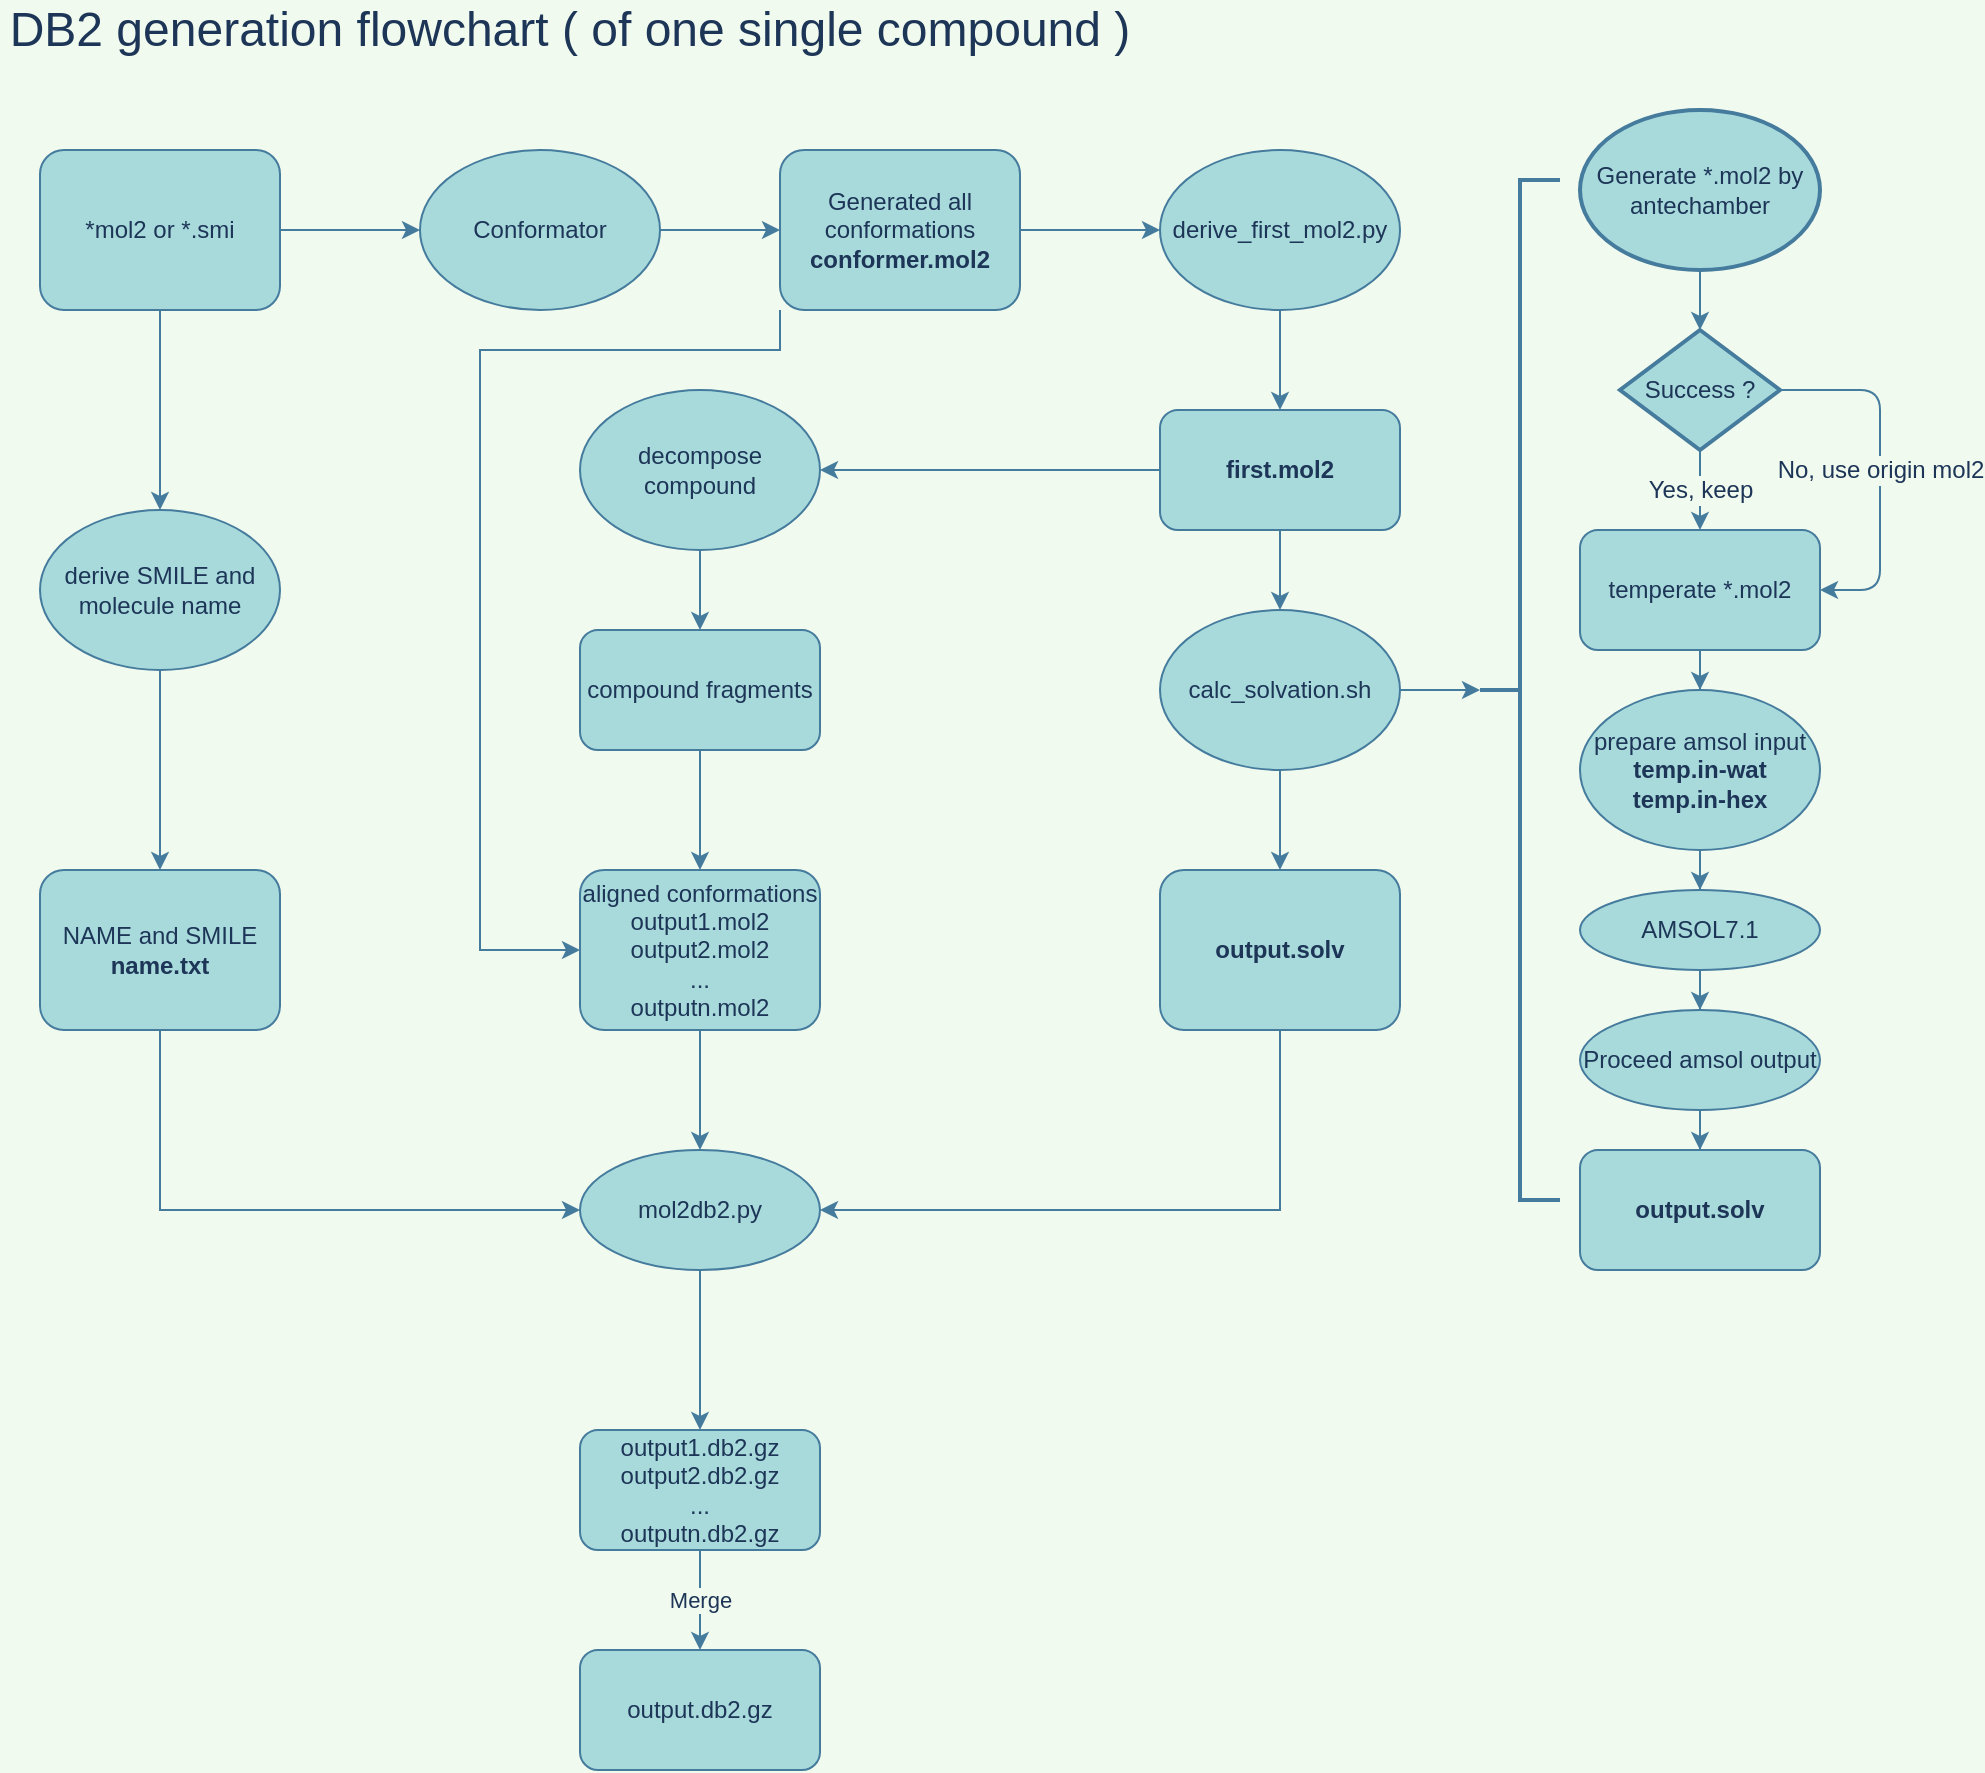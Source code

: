 <mxfile version="14.1.1" type="github"><diagram id="tfsNLwsy0pg1aoAUzcgO" name="Page-1"><mxGraphModel dx="946" dy="1792" grid="1" gridSize="10" guides="1" tooltips="1" connect="1" arrows="1" fold="1" page="1" pageScale="1" pageWidth="827" pageHeight="1169" background="#F1FAEE" math="0" shadow="0"><root><mxCell id="0"/><mxCell id="1" parent="0"/><mxCell id="lkHrSH6OZ9fSiOqZOIsg-9" value="" style="edgeStyle=orthogonalEdgeStyle;rounded=0;orthogonalLoop=1;jettySize=auto;html=1;fontSize=24;strokeColor=#457B9D;fontColor=#1D3557;labelBackgroundColor=#F1FAEE;" edge="1" parent="1" source="lkHrSH6OZ9fSiOqZOIsg-1" target="lkHrSH6OZ9fSiOqZOIsg-8"><mxGeometry relative="1" as="geometry"/></mxCell><mxCell id="lkHrSH6OZ9fSiOqZOIsg-16" value="" style="edgeStyle=orthogonalEdgeStyle;rounded=0;orthogonalLoop=1;jettySize=auto;html=1;fontSize=24;strokeColor=#457B9D;fontColor=#1D3557;labelBackgroundColor=#F1FAEE;" edge="1" parent="1" source="lkHrSH6OZ9fSiOqZOIsg-1" target="lkHrSH6OZ9fSiOqZOIsg-15"><mxGeometry relative="1" as="geometry"/></mxCell><mxCell id="lkHrSH6OZ9fSiOqZOIsg-1" value="*mol2 or *.smi" style="rounded=1;whiteSpace=wrap;html=1;fillColor=#A8DADC;strokeColor=#457B9D;fontColor=#1D3557;" vertex="1" parent="1"><mxGeometry x="160" width="120" height="80" as="geometry"/></mxCell><mxCell id="lkHrSH6OZ9fSiOqZOIsg-2" value="DB2 generation flowchart ( of one single compound )" style="text;html=1;strokeColor=none;fillColor=none;align=center;verticalAlign=middle;whiteSpace=wrap;rounded=0;fontSize=24;fontColor=#1D3557;" vertex="1" parent="1"><mxGeometry x="140" y="-70" width="570" height="20" as="geometry"/></mxCell><mxCell id="lkHrSH6OZ9fSiOqZOIsg-12" value="" style="edgeStyle=orthogonalEdgeStyle;rounded=0;orthogonalLoop=1;jettySize=auto;html=1;fontSize=24;strokeColor=#457B9D;fontColor=#1D3557;labelBackgroundColor=#F1FAEE;" edge="1" parent="1" source="lkHrSH6OZ9fSiOqZOIsg-3" target="lkHrSH6OZ9fSiOqZOIsg-11"><mxGeometry relative="1" as="geometry"/></mxCell><mxCell id="lkHrSH6OZ9fSiOqZOIsg-53" style="edgeStyle=orthogonalEdgeStyle;rounded=0;orthogonalLoop=1;jettySize=auto;html=1;exitX=0;exitY=1;exitDx=0;exitDy=0;fontSize=12;entryX=0;entryY=0.5;entryDx=0;entryDy=0;strokeColor=#457B9D;fontColor=#1D3557;labelBackgroundColor=#F1FAEE;" edge="1" parent="1" source="lkHrSH6OZ9fSiOqZOIsg-3" target="lkHrSH6OZ9fSiOqZOIsg-54"><mxGeometry relative="1" as="geometry"><mxPoint x="530" y="350" as="targetPoint"/><Array as="points"><mxPoint x="530" y="100"/><mxPoint x="380" y="100"/><mxPoint x="380" y="400"/></Array></mxGeometry></mxCell><mxCell id="lkHrSH6OZ9fSiOqZOIsg-3" value="Generated all conformations&lt;br&gt;&lt;b&gt;conformer.mol2&lt;/b&gt;" style="rounded=1;whiteSpace=wrap;html=1;fillColor=#A8DADC;strokeColor=#457B9D;fontColor=#1D3557;" vertex="1" parent="1"><mxGeometry x="530" width="120" height="80" as="geometry"/></mxCell><mxCell id="lkHrSH6OZ9fSiOqZOIsg-10" style="edgeStyle=orthogonalEdgeStyle;rounded=0;orthogonalLoop=1;jettySize=auto;html=1;exitX=1;exitY=0.5;exitDx=0;exitDy=0;entryX=0;entryY=0.5;entryDx=0;entryDy=0;fontSize=24;strokeColor=#457B9D;fontColor=#1D3557;labelBackgroundColor=#F1FAEE;" edge="1" parent="1" source="lkHrSH6OZ9fSiOqZOIsg-8" target="lkHrSH6OZ9fSiOqZOIsg-3"><mxGeometry relative="1" as="geometry"/></mxCell><mxCell id="lkHrSH6OZ9fSiOqZOIsg-8" value="Conformator" style="ellipse;whiteSpace=wrap;html=1;rounded=1;fillColor=#A8DADC;strokeColor=#457B9D;fontColor=#1D3557;" vertex="1" parent="1"><mxGeometry x="350" width="120" height="80" as="geometry"/></mxCell><mxCell id="lkHrSH6OZ9fSiOqZOIsg-14" value="" style="edgeStyle=orthogonalEdgeStyle;rounded=0;orthogonalLoop=1;jettySize=auto;html=1;fontSize=24;strokeColor=#457B9D;fontColor=#1D3557;labelBackgroundColor=#F1FAEE;" edge="1" parent="1" source="lkHrSH6OZ9fSiOqZOIsg-11" target="lkHrSH6OZ9fSiOqZOIsg-13"><mxGeometry relative="1" as="geometry"/></mxCell><mxCell id="lkHrSH6OZ9fSiOqZOIsg-11" value="&lt;span&gt;derive_first_mol2.py&lt;/span&gt;" style="ellipse;whiteSpace=wrap;html=1;rounded=1;fillColor=#A8DADC;strokeColor=#457B9D;fontColor=#1D3557;" vertex="1" parent="1"><mxGeometry x="720" width="120" height="80" as="geometry"/></mxCell><mxCell id="lkHrSH6OZ9fSiOqZOIsg-20" value="" style="edgeStyle=orthogonalEdgeStyle;rounded=0;orthogonalLoop=1;jettySize=auto;html=1;fontSize=24;strokeColor=#457B9D;fontColor=#1D3557;labelBackgroundColor=#F1FAEE;" edge="1" parent="1" source="lkHrSH6OZ9fSiOqZOIsg-13" target="lkHrSH6OZ9fSiOqZOIsg-19"><mxGeometry relative="1" as="geometry"/></mxCell><mxCell id="lkHrSH6OZ9fSiOqZOIsg-50" style="edgeStyle=orthogonalEdgeStyle;rounded=0;orthogonalLoop=1;jettySize=auto;html=1;exitX=0;exitY=0.5;exitDx=0;exitDy=0;entryX=1;entryY=0.5;entryDx=0;entryDy=0;fontSize=12;strokeColor=#457B9D;fontColor=#1D3557;labelBackgroundColor=#F1FAEE;" edge="1" parent="1" source="lkHrSH6OZ9fSiOqZOIsg-13" target="lkHrSH6OZ9fSiOqZOIsg-48"><mxGeometry relative="1" as="geometry"/></mxCell><mxCell id="lkHrSH6OZ9fSiOqZOIsg-13" value="&lt;b&gt;first.mol2&lt;/b&gt;" style="whiteSpace=wrap;html=1;rounded=1;fillColor=#A8DADC;strokeColor=#457B9D;fontColor=#1D3557;" vertex="1" parent="1"><mxGeometry x="720" y="130" width="120" height="60" as="geometry"/></mxCell><mxCell id="lkHrSH6OZ9fSiOqZOIsg-18" value="" style="edgeStyle=orthogonalEdgeStyle;rounded=0;orthogonalLoop=1;jettySize=auto;html=1;fontSize=24;strokeColor=#457B9D;fontColor=#1D3557;labelBackgroundColor=#F1FAEE;" edge="1" parent="1" source="lkHrSH6OZ9fSiOqZOIsg-15" target="lkHrSH6OZ9fSiOqZOIsg-17"><mxGeometry relative="1" as="geometry"/></mxCell><mxCell id="lkHrSH6OZ9fSiOqZOIsg-15" value="derive SMILE and molecule name" style="ellipse;whiteSpace=wrap;html=1;rounded=1;fillColor=#A8DADC;strokeColor=#457B9D;fontColor=#1D3557;" vertex="1" parent="1"><mxGeometry x="160" y="180" width="120" height="80" as="geometry"/></mxCell><mxCell id="lkHrSH6OZ9fSiOqZOIsg-58" style="edgeStyle=orthogonalEdgeStyle;rounded=0;orthogonalLoop=1;jettySize=auto;html=1;exitX=0.5;exitY=1;exitDx=0;exitDy=0;entryX=0;entryY=0.5;entryDx=0;entryDy=0;fontSize=12;strokeColor=#457B9D;fontColor=#1D3557;labelBackgroundColor=#F1FAEE;" edge="1" parent="1" source="lkHrSH6OZ9fSiOqZOIsg-17" target="lkHrSH6OZ9fSiOqZOIsg-56"><mxGeometry relative="1" as="geometry"/></mxCell><mxCell id="lkHrSH6OZ9fSiOqZOIsg-17" value="NAME and SMILE&lt;br&gt;&lt;b&gt;name.txt&lt;/b&gt;" style="rounded=1;whiteSpace=wrap;html=1;rounded=1;fillColor=#A8DADC;strokeColor=#457B9D;fontColor=#1D3557;" vertex="1" parent="1"><mxGeometry x="160" y="360" width="120" height="80" as="geometry"/></mxCell><mxCell id="lkHrSH6OZ9fSiOqZOIsg-44" value="" style="edgeStyle=orthogonalEdgeStyle;rounded=0;orthogonalLoop=1;jettySize=auto;html=1;fontSize=12;strokeColor=#457B9D;fontColor=#1D3557;labelBackgroundColor=#F1FAEE;" edge="1" parent="1" source="lkHrSH6OZ9fSiOqZOIsg-19" target="lkHrSH6OZ9fSiOqZOIsg-43"><mxGeometry relative="1" as="geometry"/></mxCell><mxCell id="lkHrSH6OZ9fSiOqZOIsg-66" style="edgeStyle=orthogonalEdgeStyle;rounded=0;orthogonalLoop=1;jettySize=auto;html=1;exitX=1;exitY=0.5;exitDx=0;exitDy=0;entryX=0;entryY=0.5;entryDx=0;entryDy=0;entryPerimeter=0;fontSize=12;strokeColor=#457B9D;fontColor=#1D3557;labelBackgroundColor=#F1FAEE;" edge="1" parent="1" source="lkHrSH6OZ9fSiOqZOIsg-19" target="lkHrSH6OZ9fSiOqZOIsg-21"><mxGeometry relative="1" as="geometry"/></mxCell><mxCell id="lkHrSH6OZ9fSiOqZOIsg-19" value="calc_solvation.sh" style="ellipse;whiteSpace=wrap;html=1;rounded=1;fillColor=#A8DADC;strokeColor=#457B9D;fontColor=#1D3557;" vertex="1" parent="1"><mxGeometry x="720" y="230" width="120" height="80" as="geometry"/></mxCell><mxCell id="lkHrSH6OZ9fSiOqZOIsg-21" value="" style="strokeWidth=2;html=1;shape=mxgraph.flowchart.annotation_2;align=left;labelPosition=right;pointerEvents=1;fontSize=24;fillColor=#A8DADC;strokeColor=#457B9D;fontColor=#1D3557;" vertex="1" parent="1"><mxGeometry x="880" y="15" width="40" height="510" as="geometry"/></mxCell><mxCell id="lkHrSH6OZ9fSiOqZOIsg-27" value="" style="edgeStyle=orthogonalEdgeStyle;rounded=0;orthogonalLoop=1;jettySize=auto;html=1;fontSize=12;strokeColor=#457B9D;fontColor=#1D3557;labelBackgroundColor=#F1FAEE;" edge="1" parent="1" source="lkHrSH6OZ9fSiOqZOIsg-23" target="lkHrSH6OZ9fSiOqZOIsg-26"><mxGeometry relative="1" as="geometry"/></mxCell><mxCell id="lkHrSH6OZ9fSiOqZOIsg-23" value="Generate *.mol2 by antechamber" style="ellipse;whiteSpace=wrap;html=1;fontSize=12;align=center;strokeWidth=2;fillColor=#A8DADC;strokeColor=#457B9D;fontColor=#1D3557;" vertex="1" parent="1"><mxGeometry x="930" y="-20" width="120" height="80" as="geometry"/></mxCell><mxCell id="lkHrSH6OZ9fSiOqZOIsg-26" value="Success ?" style="rhombus;whiteSpace=wrap;html=1;align=center;strokeWidth=2;fillColor=#A8DADC;strokeColor=#457B9D;fontColor=#1D3557;" vertex="1" parent="1"><mxGeometry x="950" y="90" width="80" height="60" as="geometry"/></mxCell><mxCell id="lkHrSH6OZ9fSiOqZOIsg-28" value="Yes, keep" style="endArrow=classic;html=1;fontSize=12;exitX=0.5;exitY=1;exitDx=0;exitDy=0;strokeColor=#457B9D;fontColor=#1D3557;labelBackgroundColor=#F1FAEE;" edge="1" parent="1" source="lkHrSH6OZ9fSiOqZOIsg-26" target="lkHrSH6OZ9fSiOqZOIsg-32"><mxGeometry relative="1" as="geometry"><mxPoint x="810" y="500" as="sourcePoint"/><mxPoint x="980" y="440" as="targetPoint"/></mxGeometry></mxCell><mxCell id="lkHrSH6OZ9fSiOqZOIsg-31" value="No, use origin mol2" style="endArrow=classic;html=1;fontSize=12;exitX=1;exitY=0.5;exitDx=0;exitDy=0;entryX=1;entryY=0.5;entryDx=0;entryDy=0;strokeColor=#457B9D;fontColor=#1D3557;labelBackgroundColor=#F1FAEE;" edge="1" parent="1" source="lkHrSH6OZ9fSiOqZOIsg-26" target="lkHrSH6OZ9fSiOqZOIsg-32"><mxGeometry width="50" height="50" relative="1" as="geometry"><mxPoint x="830" y="340" as="sourcePoint"/><mxPoint x="1030" y="490" as="targetPoint"/><Array as="points"><mxPoint x="1080" y="120"/><mxPoint x="1080" y="220"/></Array><mxPoint as="offset"/></mxGeometry></mxCell><mxCell id="lkHrSH6OZ9fSiOqZOIsg-34" value="" style="edgeStyle=orthogonalEdgeStyle;rounded=0;orthogonalLoop=1;jettySize=auto;html=1;fontSize=12;strokeColor=#457B9D;fontColor=#1D3557;labelBackgroundColor=#F1FAEE;" edge="1" parent="1" source="lkHrSH6OZ9fSiOqZOIsg-32" target="lkHrSH6OZ9fSiOqZOIsg-33"><mxGeometry relative="1" as="geometry"/></mxCell><mxCell id="lkHrSH6OZ9fSiOqZOIsg-32" value="temperate *.mol2" style="rounded=1;whiteSpace=wrap;html=1;fillColor=#A8DADC;strokeColor=#457B9D;fontColor=#1D3557;" vertex="1" parent="1"><mxGeometry x="930" y="190" width="120" height="60" as="geometry"/></mxCell><mxCell id="lkHrSH6OZ9fSiOqZOIsg-36" value="" style="edgeStyle=orthogonalEdgeStyle;rounded=0;orthogonalLoop=1;jettySize=auto;html=1;fontSize=12;strokeColor=#457B9D;fontColor=#1D3557;labelBackgroundColor=#F1FAEE;" edge="1" parent="1" source="lkHrSH6OZ9fSiOqZOIsg-33" target="lkHrSH6OZ9fSiOqZOIsg-35"><mxGeometry relative="1" as="geometry"/></mxCell><mxCell id="lkHrSH6OZ9fSiOqZOIsg-33" value="prepare amsol input&lt;br&gt;&lt;b&gt;temp.in-wat&lt;br&gt;temp.in-hex&lt;/b&gt;" style="ellipse;whiteSpace=wrap;html=1;rounded=1;fillColor=#A8DADC;strokeColor=#457B9D;fontColor=#1D3557;" vertex="1" parent="1"><mxGeometry x="930" y="270" width="120" height="80" as="geometry"/></mxCell><mxCell id="lkHrSH6OZ9fSiOqZOIsg-38" value="" style="edgeStyle=orthogonalEdgeStyle;rounded=0;orthogonalLoop=1;jettySize=auto;html=1;fontSize=12;entryX=0.5;entryY=0;entryDx=0;entryDy=0;strokeColor=#457B9D;fontColor=#1D3557;labelBackgroundColor=#F1FAEE;" edge="1" parent="1" source="lkHrSH6OZ9fSiOqZOIsg-35" target="lkHrSH6OZ9fSiOqZOIsg-39"><mxGeometry relative="1" as="geometry"><mxPoint x="990" y="430" as="targetPoint"/></mxGeometry></mxCell><mxCell id="lkHrSH6OZ9fSiOqZOIsg-35" value="AMSOL7.1" style="ellipse;whiteSpace=wrap;html=1;rounded=1;fillColor=#A8DADC;strokeColor=#457B9D;fontColor=#1D3557;" vertex="1" parent="1"><mxGeometry x="930" y="370" width="120" height="40" as="geometry"/></mxCell><mxCell id="lkHrSH6OZ9fSiOqZOIsg-42" value="" style="edgeStyle=orthogonalEdgeStyle;rounded=0;orthogonalLoop=1;jettySize=auto;html=1;fontSize=12;strokeColor=#457B9D;fontColor=#1D3557;labelBackgroundColor=#F1FAEE;" edge="1" parent="1" source="lkHrSH6OZ9fSiOqZOIsg-39" target="lkHrSH6OZ9fSiOqZOIsg-41"><mxGeometry relative="1" as="geometry"/></mxCell><mxCell id="lkHrSH6OZ9fSiOqZOIsg-39" value="Proceed amsol output" style="ellipse;whiteSpace=wrap;html=1;rounded=1;fillColor=#A8DADC;strokeColor=#457B9D;fontColor=#1D3557;" vertex="1" parent="1"><mxGeometry x="930" y="430" width="120" height="50" as="geometry"/></mxCell><mxCell id="lkHrSH6OZ9fSiOqZOIsg-41" value="&lt;b&gt;output.solv&lt;/b&gt;" style="whiteSpace=wrap;html=1;rounded=1;fillColor=#A8DADC;strokeColor=#457B9D;fontColor=#1D3557;" vertex="1" parent="1"><mxGeometry x="930" y="500" width="120" height="60" as="geometry"/></mxCell><mxCell id="lkHrSH6OZ9fSiOqZOIsg-59" style="edgeStyle=orthogonalEdgeStyle;rounded=0;orthogonalLoop=1;jettySize=auto;html=1;exitX=0.5;exitY=1;exitDx=0;exitDy=0;entryX=1;entryY=0.5;entryDx=0;entryDy=0;fontSize=12;strokeColor=#457B9D;fontColor=#1D3557;labelBackgroundColor=#F1FAEE;" edge="1" parent="1" source="lkHrSH6OZ9fSiOqZOIsg-43" target="lkHrSH6OZ9fSiOqZOIsg-56"><mxGeometry relative="1" as="geometry"/></mxCell><mxCell id="lkHrSH6OZ9fSiOqZOIsg-43" value="&lt;b&gt;output.solv&lt;/b&gt;" style="whiteSpace=wrap;html=1;rounded=1;fillColor=#A8DADC;strokeColor=#457B9D;fontColor=#1D3557;" vertex="1" parent="1"><mxGeometry x="720" y="360" width="120" height="80" as="geometry"/></mxCell><mxCell id="lkHrSH6OZ9fSiOqZOIsg-52" value="" style="edgeStyle=orthogonalEdgeStyle;rounded=0;orthogonalLoop=1;jettySize=auto;html=1;fontSize=12;strokeColor=#457B9D;fontColor=#1D3557;labelBackgroundColor=#F1FAEE;" edge="1" parent="1" source="lkHrSH6OZ9fSiOqZOIsg-48" target="lkHrSH6OZ9fSiOqZOIsg-51"><mxGeometry relative="1" as="geometry"/></mxCell><mxCell id="lkHrSH6OZ9fSiOqZOIsg-48" value="decompose compound" style="ellipse;whiteSpace=wrap;html=1;rounded=1;fillColor=#A8DADC;strokeColor=#457B9D;fontColor=#1D3557;" vertex="1" parent="1"><mxGeometry x="430" y="120" width="120" height="80" as="geometry"/></mxCell><mxCell id="lkHrSH6OZ9fSiOqZOIsg-55" value="" style="edgeStyle=orthogonalEdgeStyle;rounded=0;orthogonalLoop=1;jettySize=auto;html=1;fontSize=12;strokeColor=#457B9D;fontColor=#1D3557;labelBackgroundColor=#F1FAEE;" edge="1" parent="1" source="lkHrSH6OZ9fSiOqZOIsg-51" target="lkHrSH6OZ9fSiOqZOIsg-54"><mxGeometry relative="1" as="geometry"/></mxCell><mxCell id="lkHrSH6OZ9fSiOqZOIsg-51" value="compound fragments" style="whiteSpace=wrap;html=1;rounded=1;fillColor=#A8DADC;strokeColor=#457B9D;fontColor=#1D3557;" vertex="1" parent="1"><mxGeometry x="430" y="240" width="120" height="60" as="geometry"/></mxCell><mxCell id="lkHrSH6OZ9fSiOqZOIsg-57" value="" style="edgeStyle=orthogonalEdgeStyle;rounded=0;orthogonalLoop=1;jettySize=auto;html=1;fontSize=12;strokeColor=#457B9D;fontColor=#1D3557;labelBackgroundColor=#F1FAEE;" edge="1" parent="1" source="lkHrSH6OZ9fSiOqZOIsg-54" target="lkHrSH6OZ9fSiOqZOIsg-56"><mxGeometry relative="1" as="geometry"/></mxCell><mxCell id="lkHrSH6OZ9fSiOqZOIsg-54" value="aligned conformations&lt;br&gt;output1.mol2&lt;br&gt;output2.mol2&lt;br&gt;...&lt;br&gt;outputn.mol2" style="rounded=1;whiteSpace=wrap;html=1;rounded=1;fillColor=#A8DADC;strokeColor=#457B9D;fontColor=#1D3557;" vertex="1" parent="1"><mxGeometry x="430" y="360" width="120" height="80" as="geometry"/></mxCell><mxCell id="lkHrSH6OZ9fSiOqZOIsg-61" value="" style="edgeStyle=orthogonalEdgeStyle;rounded=0;orthogonalLoop=1;jettySize=auto;html=1;fontSize=12;strokeColor=#457B9D;fontColor=#1D3557;labelBackgroundColor=#F1FAEE;" edge="1" parent="1" source="lkHrSH6OZ9fSiOqZOIsg-56" target="lkHrSH6OZ9fSiOqZOIsg-60"><mxGeometry relative="1" as="geometry"/></mxCell><mxCell id="lkHrSH6OZ9fSiOqZOIsg-56" value="mol2db2.py" style="ellipse;whiteSpace=wrap;html=1;rounded=1;fillColor=#A8DADC;strokeColor=#457B9D;fontColor=#1D3557;" vertex="1" parent="1"><mxGeometry x="430" y="500" width="120" height="60" as="geometry"/></mxCell><mxCell id="lkHrSH6OZ9fSiOqZOIsg-60" value="output1.db2.gz&lt;br&gt;output2.db2.gz&lt;br&gt;...&lt;br&gt;outputn.db2.gz" style="whiteSpace=wrap;html=1;rounded=1;fillColor=#A8DADC;strokeColor=#457B9D;fontColor=#1D3557;" vertex="1" parent="1"><mxGeometry x="430" y="640" width="120" height="60" as="geometry"/></mxCell><mxCell id="lkHrSH6OZ9fSiOqZOIsg-62" value="" style="endArrow=classic;html=1;fontSize=12;exitX=0.5;exitY=1;exitDx=0;exitDy=0;entryX=0.5;entryY=0;entryDx=0;entryDy=0;strokeColor=#457B9D;fontColor=#1D3557;labelBackgroundColor=#F1FAEE;" edge="1" parent="1" source="lkHrSH6OZ9fSiOqZOIsg-60" target="lkHrSH6OZ9fSiOqZOIsg-64"><mxGeometry relative="1" as="geometry"><mxPoint x="410" y="780" as="sourcePoint"/><mxPoint x="490" y="780" as="targetPoint"/></mxGeometry></mxCell><mxCell id="lkHrSH6OZ9fSiOqZOIsg-63" value="Merge" style="edgeLabel;resizable=0;html=1;align=center;verticalAlign=middle;fontColor=#1D3557;labelBackgroundColor=#F1FAEE;" connectable="0" vertex="1" parent="lkHrSH6OZ9fSiOqZOIsg-62"><mxGeometry relative="1" as="geometry"/></mxCell><mxCell id="lkHrSH6OZ9fSiOqZOIsg-64" value="output.db2.gz" style="rounded=1;whiteSpace=wrap;html=1;fontSize=12;align=center;fillColor=#A8DADC;strokeColor=#457B9D;fontColor=#1D3557;" vertex="1" parent="1"><mxGeometry x="430" y="750" width="120" height="60" as="geometry"/></mxCell></root></mxGraphModel></diagram></mxfile>